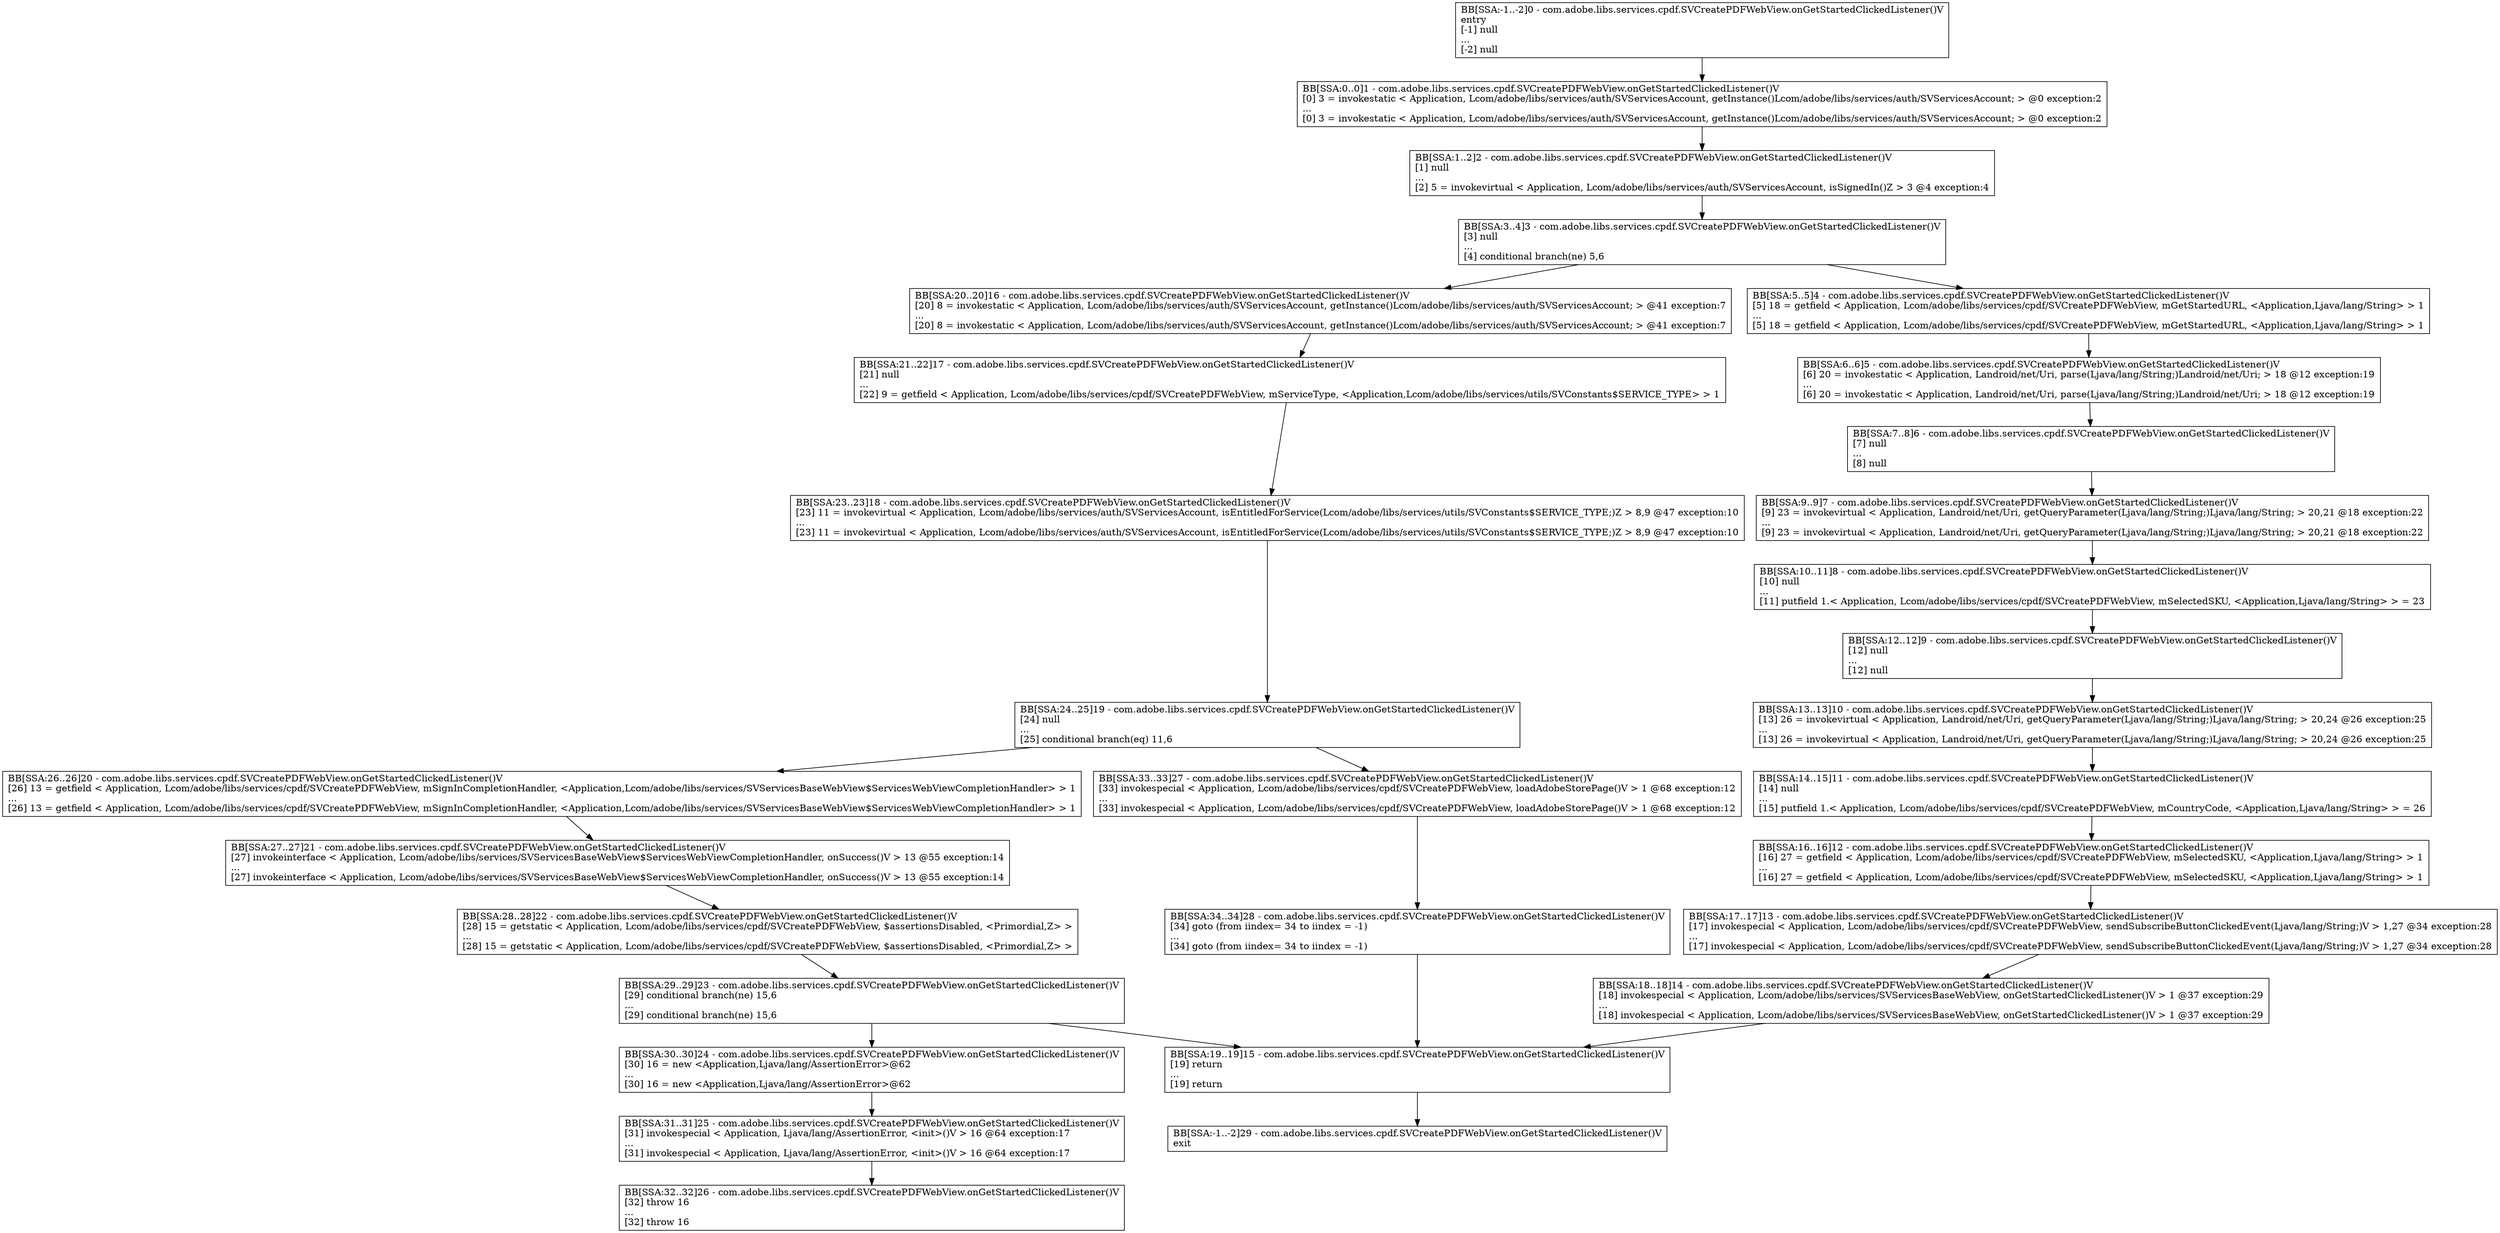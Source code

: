digraph{
16 [label="BB[SSA:29..29]23 - com.adobe.libs.services.cpdf.SVCreatePDFWebView.onGetStartedClickedListener()V\l[29] conditional branch(ne) 15,6\l...\l[29] conditional branch(ne) 15,6\l", shape=box, color=black]
2 [label="BB[SSA:0..0]1 - com.adobe.libs.services.cpdf.SVCreatePDFWebView.onGetStartedClickedListener()V\l[0] 3 = invokestatic < Application, Lcom/adobe/libs/services/auth/SVServicesAccount, getInstance()Lcom/adobe/libs/services/auth/SVServicesAccount; > @0 exception:2\l...\l[0] 3 = invokestatic < Application, Lcom/adobe/libs/services/auth/SVServicesAccount, getInstance()Lcom/adobe/libs/services/auth/SVServicesAccount; > @0 exception:2\l", shape=box, color=black]
27 [label="BB[SSA:31..31]25 - com.adobe.libs.services.cpdf.SVCreatePDFWebView.onGetStartedClickedListener()V\l[31] invokespecial < Application, Ljava/lang/AssertionError, <init>()V > 16 @64 exception:17\l...\l[31] invokespecial < Application, Ljava/lang/AssertionError, <init>()V > 16 @64 exception:17\l", shape=box, color=black]
25 [label="BB[SSA:28..28]22 - com.adobe.libs.services.cpdf.SVCreatePDFWebView.onGetStartedClickedListener()V\l[28] 15 = getstatic < Application, Lcom/adobe/libs/services/cpdf/SVCreatePDFWebView, $assertionsDisabled, <Primordial,Z> >\l...\l[28] 15 = getstatic < Application, Lcom/adobe/libs/services/cpdf/SVCreatePDFWebView, $assertionsDisabled, <Primordial,Z> >\l", shape=box, color=black]
3 [label="BB[SSA:1..2]2 - com.adobe.libs.services.cpdf.SVCreatePDFWebView.onGetStartedClickedListener()V\l[1] null\l...\l[2] 5 = invokevirtual < Application, Lcom/adobe/libs/services/auth/SVServicesAccount, isSignedIn()Z > 3 @4 exception:4\l", shape=box, color=black]
22 [label="BB[SSA:24..25]19 - com.adobe.libs.services.cpdf.SVCreatePDFWebView.onGetStartedClickedListener()V\l[24] null\l...\l[25] conditional branch(eq) 11,6\l", shape=box, color=black]
19 [label="BB[SSA:20..20]16 - com.adobe.libs.services.cpdf.SVCreatePDFWebView.onGetStartedClickedListener()V\l[20] 8 = invokestatic < Application, Lcom/adobe/libs/services/auth/SVServicesAccount, getInstance()Lcom/adobe/libs/services/auth/SVServicesAccount; > @41 exception:7\l...\l[20] 8 = invokestatic < Application, Lcom/adobe/libs/services/auth/SVServicesAccount, getInstance()Lcom/adobe/libs/services/auth/SVServicesAccount; > @41 exception:7\l", shape=box, color=black]
18 [label="BB[SSA:34..34]28 - com.adobe.libs.services.cpdf.SVCreatePDFWebView.onGetStartedClickedListener()V\l[34] goto (from iindex= 34 to iindex = -1)\l...\l[34] goto (from iindex= 34 to iindex = -1)\l", shape=box, color=black]
28 [label="BB[SSA:32..32]26 - com.adobe.libs.services.cpdf.SVCreatePDFWebView.onGetStartedClickedListener()V\l[32] throw 16\l...\l[32] throw 16\l", shape=box, color=black]
9 [label="BB[SSA:10..11]8 - com.adobe.libs.services.cpdf.SVCreatePDFWebView.onGetStartedClickedListener()V\l[10] null\l...\l[11] putfield 1.< Application, Lcom/adobe/libs/services/cpdf/SVCreatePDFWebView, mSelectedSKU, <Application,Ljava/lang/String> > = 23\l", shape=box, color=black]
24 [label="BB[SSA:27..27]21 - com.adobe.libs.services.cpdf.SVCreatePDFWebView.onGetStartedClickedListener()V\l[27] invokeinterface < Application, Lcom/adobe/libs/services/SVServicesBaseWebView$ServicesWebViewCompletionHandler, onSuccess()V > 13 @55 exception:14\l...\l[27] invokeinterface < Application, Lcom/adobe/libs/services/SVServicesBaseWebView$ServicesWebViewCompletionHandler, onSuccess()V > 13 @55 exception:14\l", shape=box, color=black]
7 [label="BB[SSA:7..8]6 - com.adobe.libs.services.cpdf.SVCreatePDFWebView.onGetStartedClickedListener()V\l[7] null\l...\l[8] null\l", shape=box, color=black]
26 [label="BB[SSA:30..30]24 - com.adobe.libs.services.cpdf.SVCreatePDFWebView.onGetStartedClickedListener()V\l[30] 16 = new <Application,Ljava/lang/AssertionError>@62\l...\l[30] 16 = new <Application,Ljava/lang/AssertionError>@62\l", shape=box, color=black]
14 [label="BB[SSA:17..17]13 - com.adobe.libs.services.cpdf.SVCreatePDFWebView.onGetStartedClickedListener()V\l[17] invokespecial < Application, Lcom/adobe/libs/services/cpdf/SVCreatePDFWebView, sendSubscribeButtonClickedEvent(Ljava/lang/String;)V > 1,27 @34 exception:28\l...\l[17] invokespecial < Application, Lcom/adobe/libs/services/cpdf/SVCreatePDFWebView, sendSubscribeButtonClickedEvent(Ljava/lang/String;)V > 1,27 @34 exception:28\l", shape=box, color=black]
29 [label="BB[SSA:33..33]27 - com.adobe.libs.services.cpdf.SVCreatePDFWebView.onGetStartedClickedListener()V\l[33] invokespecial < Application, Lcom/adobe/libs/services/cpdf/SVCreatePDFWebView, loadAdobeStorePage()V > 1 @68 exception:12\l...\l[33] invokespecial < Application, Lcom/adobe/libs/services/cpdf/SVCreatePDFWebView, loadAdobeStorePage()V > 1 @68 exception:12\l", shape=box, color=black]
5 [label="BB[SSA:5..5]4 - com.adobe.libs.services.cpdf.SVCreatePDFWebView.onGetStartedClickedListener()V\l[5] 18 = getfield < Application, Lcom/adobe/libs/services/cpdf/SVCreatePDFWebView, mGetStartedURL, <Application,Ljava/lang/String> > 1\l...\l[5] 18 = getfield < Application, Lcom/adobe/libs/services/cpdf/SVCreatePDFWebView, mGetStartedURL, <Application,Ljava/lang/String> > 1\l", shape=box, color=black]
1 [label="BB[SSA:-1..-2]0 - com.adobe.libs.services.cpdf.SVCreatePDFWebView.onGetStartedClickedListener()V\lentry\l[-1] null\l...\l[-2] null\l", shape=box, color=black]
21 [label="BB[SSA:23..23]18 - com.adobe.libs.services.cpdf.SVCreatePDFWebView.onGetStartedClickedListener()V\l[23] 11 = invokevirtual < Application, Lcom/adobe/libs/services/auth/SVServicesAccount, isEntitledForService(Lcom/adobe/libs/services/utils/SVConstants$SERVICE_TYPE;)Z > 8,9 @47 exception:10\l...\l[23] 11 = invokevirtual < Application, Lcom/adobe/libs/services/auth/SVServicesAccount, isEntitledForService(Lcom/adobe/libs/services/utils/SVConstants$SERVICE_TYPE;)Z > 8,9 @47 exception:10\l", shape=box, color=black]
11 [label="BB[SSA:13..13]10 - com.adobe.libs.services.cpdf.SVCreatePDFWebView.onGetStartedClickedListener()V\l[13] 26 = invokevirtual < Application, Landroid/net/Uri, getQueryParameter(Ljava/lang/String;)Ljava/lang/String; > 20,24 @26 exception:25\l...\l[13] 26 = invokevirtual < Application, Landroid/net/Uri, getQueryParameter(Ljava/lang/String;)Ljava/lang/String; > 20,24 @26 exception:25\l", shape=box, color=black]
15 [label="BB[SSA:18..18]14 - com.adobe.libs.services.cpdf.SVCreatePDFWebView.onGetStartedClickedListener()V\l[18] invokespecial < Application, Lcom/adobe/libs/services/SVServicesBaseWebView, onGetStartedClickedListener()V > 1 @37 exception:29\l...\l[18] invokespecial < Application, Lcom/adobe/libs/services/SVServicesBaseWebView, onGetStartedClickedListener()V > 1 @37 exception:29\l", shape=box, color=black]
8 [label="BB[SSA:9..9]7 - com.adobe.libs.services.cpdf.SVCreatePDFWebView.onGetStartedClickedListener()V\l[9] 23 = invokevirtual < Application, Landroid/net/Uri, getQueryParameter(Ljava/lang/String;)Ljava/lang/String; > 20,21 @18 exception:22\l...\l[9] 23 = invokevirtual < Application, Landroid/net/Uri, getQueryParameter(Ljava/lang/String;)Ljava/lang/String; > 20,21 @18 exception:22\l", shape=box, color=black]
6 [label="BB[SSA:6..6]5 - com.adobe.libs.services.cpdf.SVCreatePDFWebView.onGetStartedClickedListener()V\l[6] 20 = invokestatic < Application, Landroid/net/Uri, parse(Ljava/lang/String;)Landroid/net/Uri; > 18 @12 exception:19\l...\l[6] 20 = invokestatic < Application, Landroid/net/Uri, parse(Ljava/lang/String;)Landroid/net/Uri; > 18 @12 exception:19\l", shape=box, color=black]
30 [label="BB[SSA:-1..-2]29 - com.adobe.libs.services.cpdf.SVCreatePDFWebView.onGetStartedClickedListener()V\lexit\l", shape=box, color=black]
23 [label="BB[SSA:26..26]20 - com.adobe.libs.services.cpdf.SVCreatePDFWebView.onGetStartedClickedListener()V\l[26] 13 = getfield < Application, Lcom/adobe/libs/services/cpdf/SVCreatePDFWebView, mSignInCompletionHandler, <Application,Lcom/adobe/libs/services/SVServicesBaseWebView$ServicesWebViewCompletionHandler> > 1\l...\l[26] 13 = getfield < Application, Lcom/adobe/libs/services/cpdf/SVCreatePDFWebView, mSignInCompletionHandler, <Application,Lcom/adobe/libs/services/SVServicesBaseWebView$ServicesWebViewCompletionHandler> > 1\l", shape=box, color=black]
10 [label="BB[SSA:12..12]9 - com.adobe.libs.services.cpdf.SVCreatePDFWebView.onGetStartedClickedListener()V\l[12] null\l...\l[12] null\l", shape=box, color=black]
4 [label="BB[SSA:3..4]3 - com.adobe.libs.services.cpdf.SVCreatePDFWebView.onGetStartedClickedListener()V\l[3] null\l...\l[4] conditional branch(ne) 5,6\l", shape=box, color=black]
12 [label="BB[SSA:14..15]11 - com.adobe.libs.services.cpdf.SVCreatePDFWebView.onGetStartedClickedListener()V\l[14] null\l...\l[15] putfield 1.< Application, Lcom/adobe/libs/services/cpdf/SVCreatePDFWebView, mCountryCode, <Application,Ljava/lang/String> > = 26\l", shape=box, color=black]
13 [label="BB[SSA:16..16]12 - com.adobe.libs.services.cpdf.SVCreatePDFWebView.onGetStartedClickedListener()V\l[16] 27 = getfield < Application, Lcom/adobe/libs/services/cpdf/SVCreatePDFWebView, mSelectedSKU, <Application,Ljava/lang/String> > 1\l...\l[16] 27 = getfield < Application, Lcom/adobe/libs/services/cpdf/SVCreatePDFWebView, mSelectedSKU, <Application,Ljava/lang/String> > 1\l", shape=box, color=black]
20 [label="BB[SSA:21..22]17 - com.adobe.libs.services.cpdf.SVCreatePDFWebView.onGetStartedClickedListener()V\l[21] null\l...\l[22] 9 = getfield < Application, Lcom/adobe/libs/services/cpdf/SVCreatePDFWebView, mServiceType, <Application,Lcom/adobe/libs/services/utils/SVConstants$SERVICE_TYPE> > 1\l", shape=box, color=black]
17 [label="BB[SSA:19..19]15 - com.adobe.libs.services.cpdf.SVCreatePDFWebView.onGetStartedClickedListener()V\l[19] return\l...\l[19] return\l", shape=box, color=black]
1 -> 2
2 -> 3
3 -> 4
4 -> 19
4 -> 5
5 -> 6
6 -> 7
7 -> 8
8 -> 9
9 -> 10
10 -> 11
11 -> 12
12 -> 13
13 -> 14
14 -> 15
15 -> 17
16 -> 17
16 -> 26
17 -> 30
18 -> 17
19 -> 20
20 -> 21
21 -> 22
22 -> 23
22 -> 29
23 -> 24
24 -> 25
25 -> 16
26 -> 27
27 -> 28
29 -> 18
}